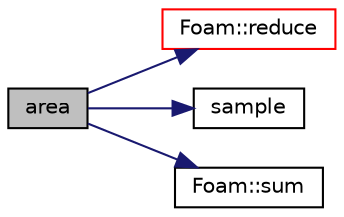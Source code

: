 digraph "area"
{
  bgcolor="transparent";
  edge [fontname="Helvetica",fontsize="10",labelfontname="Helvetica",labelfontsize="10"];
  node [fontname="Helvetica",fontsize="10",shape=record];
  rankdir="LR";
  Node1 [label="area",height=0.2,width=0.4,color="black", fillcolor="grey75", style="filled", fontcolor="black"];
  Node1 -> Node2 [color="midnightblue",fontsize="10",style="solid",fontname="Helvetica"];
  Node2 [label="Foam::reduce",height=0.2,width=0.4,color="red",URL="$a10974.html#a7ffd6af4acc2eb9ba72ee296b5ecda23"];
  Node1 -> Node3 [color="midnightblue",fontsize="10",style="solid",fontname="Helvetica"];
  Node3 [label="sample",height=0.2,width=0.4,color="black",URL="$a02295.html#a937313c5919ad0e4dc8f451fe7fff1fe",tooltip="Sample field on surface. "];
  Node1 -> Node4 [color="midnightblue",fontsize="10",style="solid",fontname="Helvetica"];
  Node4 [label="Foam::sum",height=0.2,width=0.4,color="black",URL="$a10974.html#a3d8733143aad0e03b300186ab4bef137"];
}
